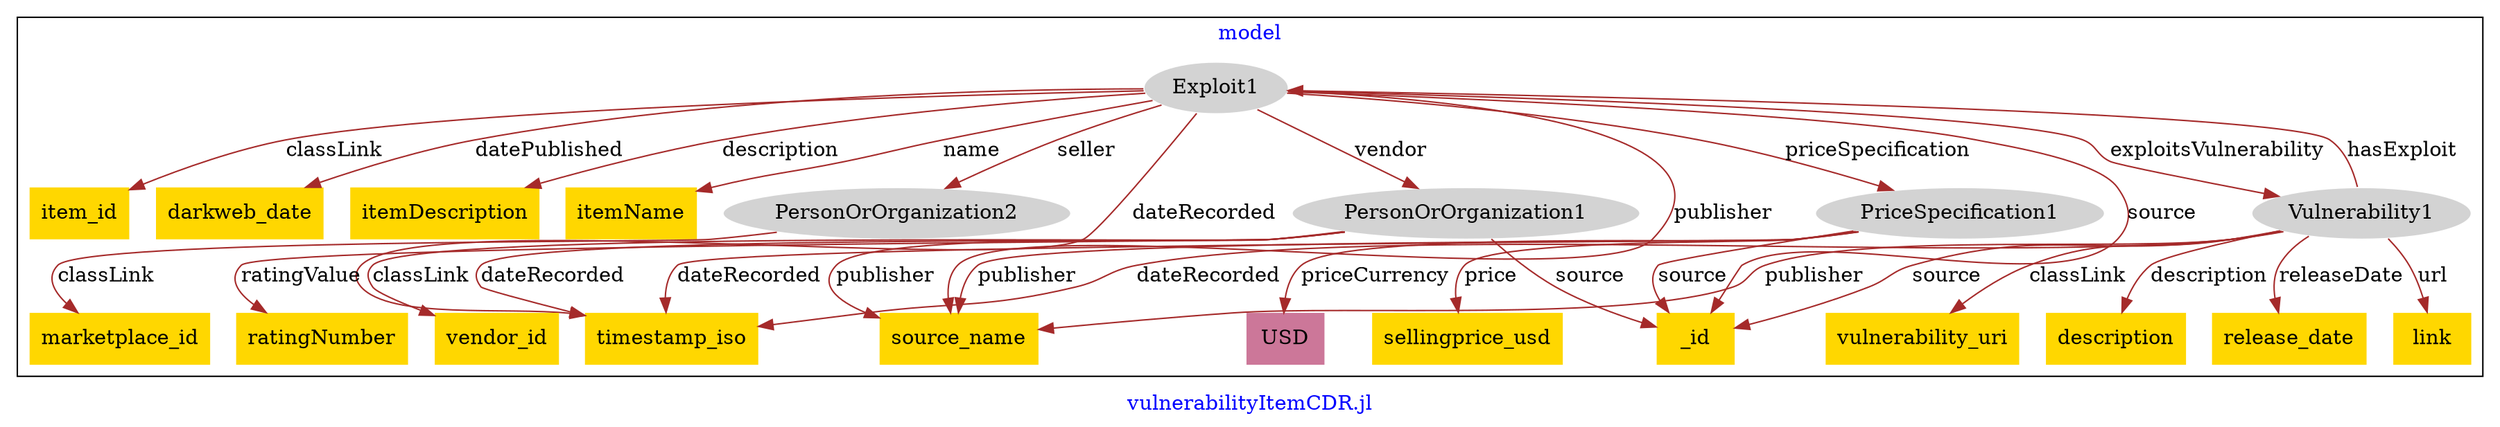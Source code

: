 digraph n0 {
fontcolor="blue"
remincross="true"
label="vulnerabilityItemCDR.jl"
subgraph cluster {
label="model"
n2[style="filled",color="white",fillcolor="lightgray",label="Exploit1"];
n3[shape="plaintext",style="filled",fillcolor="gold",label="item_id"];
n4[shape="plaintext",style="filled",fillcolor="gold",label="darkweb_date"];
n5[shape="plaintext",style="filled",fillcolor="gold",label="itemDescription"];
n6[shape="plaintext",style="filled",fillcolor="gold",label="itemName"];
n7[style="filled",color="white",fillcolor="lightgray",label="PersonOrOrganization1"];
n8[shape="plaintext",style="filled",fillcolor="gold",label="vendor_id"];
n9[shape="plaintext",style="filled",fillcolor="gold",label="timestamp_iso"];
n10[shape="plaintext",style="filled",fillcolor="gold",label="source_name"];
n11[shape="plaintext",style="filled",fillcolor="gold",label="ratingNumber"];
n12[shape="plaintext",style="filled",fillcolor="gold",label="_id"];
n13[style="filled",color="white",fillcolor="lightgray",label="PersonOrOrganization2"];
n14[shape="plaintext",style="filled",fillcolor="gold",label="marketplace_id"];
n15[style="filled",color="white",fillcolor="lightgray",label="Vulnerability1"];
n16[shape="plaintext",style="filled",fillcolor="gold",label="vulnerability_uri"];
n17[shape="plaintext",style="filled",fillcolor="gold",label="description"];
n18[shape="plaintext",style="filled",fillcolor="gold",label="release_date"];
n19[shape="plaintext",style="filled",fillcolor="gold",label="link"];
n20[style="filled",color="white",fillcolor="lightgray",label="PriceSpecification1"];
n21[shape="plaintext",style="filled",fillcolor="gold",label="sellingprice_usd"];
n22[shape="plaintext",style="filled",fillcolor="#CC7799",label="USD"];
}
n2 -> n3[color="brown",fontcolor="black",label="classLink"]
n2 -> n4[color="brown",fontcolor="black",label="datePublished"]
n2 -> n5[color="brown",fontcolor="black",label="description"]
n2 -> n6[color="brown",fontcolor="black",label="name"]
n2 -> n7[color="brown",fontcolor="black",label="vendor"]
n7 -> n8[color="brown",fontcolor="black",label="classLink"]
n7 -> n9[color="brown",fontcolor="black",label="dateRecorded"]
n7 -> n10[color="brown",fontcolor="black",label="publisher"]
n7 -> n11[color="brown",fontcolor="black",label="ratingValue"]
n7 -> n12[color="brown",fontcolor="black",label="source"]
n13 -> n14[color="brown",fontcolor="black",label="classLink"]
n15 -> n16[color="brown",fontcolor="black",label="classLink"]
n15 -> n17[color="brown",fontcolor="black",label="description"]
n15 -> n10[color="brown",fontcolor="black",label="publisher"]
n15 -> n18[color="brown",fontcolor="black",label="releaseDate"]
n15 -> n19[color="brown",fontcolor="black",label="url"]
n20 -> n21[color="brown",fontcolor="black",label="price"]
n20 -> n22[color="brown",fontcolor="black",label="priceCurrency"]
n20 -> n10[color="brown",fontcolor="black",label="publisher"]
n2 -> n9[color="brown",fontcolor="black",label="dateRecorded"]
n2 -> n20[color="brown",fontcolor="black",label="priceSpecification"]
n15 -> n12[color="brown",fontcolor="black",label="source"]
n2 -> n12[color="brown",fontcolor="black",label="source"]
n15 -> n2[color="brown",fontcolor="black",label="hasExploit"]
n2 -> n15[color="brown",fontcolor="black",label="exploitsVulnerability"]
n2 -> n10[color="brown",fontcolor="black",label="publisher"]
n20 -> n12[color="brown",fontcolor="black",label="source"]
n20 -> n9[color="brown",fontcolor="black",label="dateRecorded"]
n2 -> n13[color="brown",fontcolor="black",label="seller"]
n15 -> n9[color="brown",fontcolor="black",label="dateRecorded"]
}
